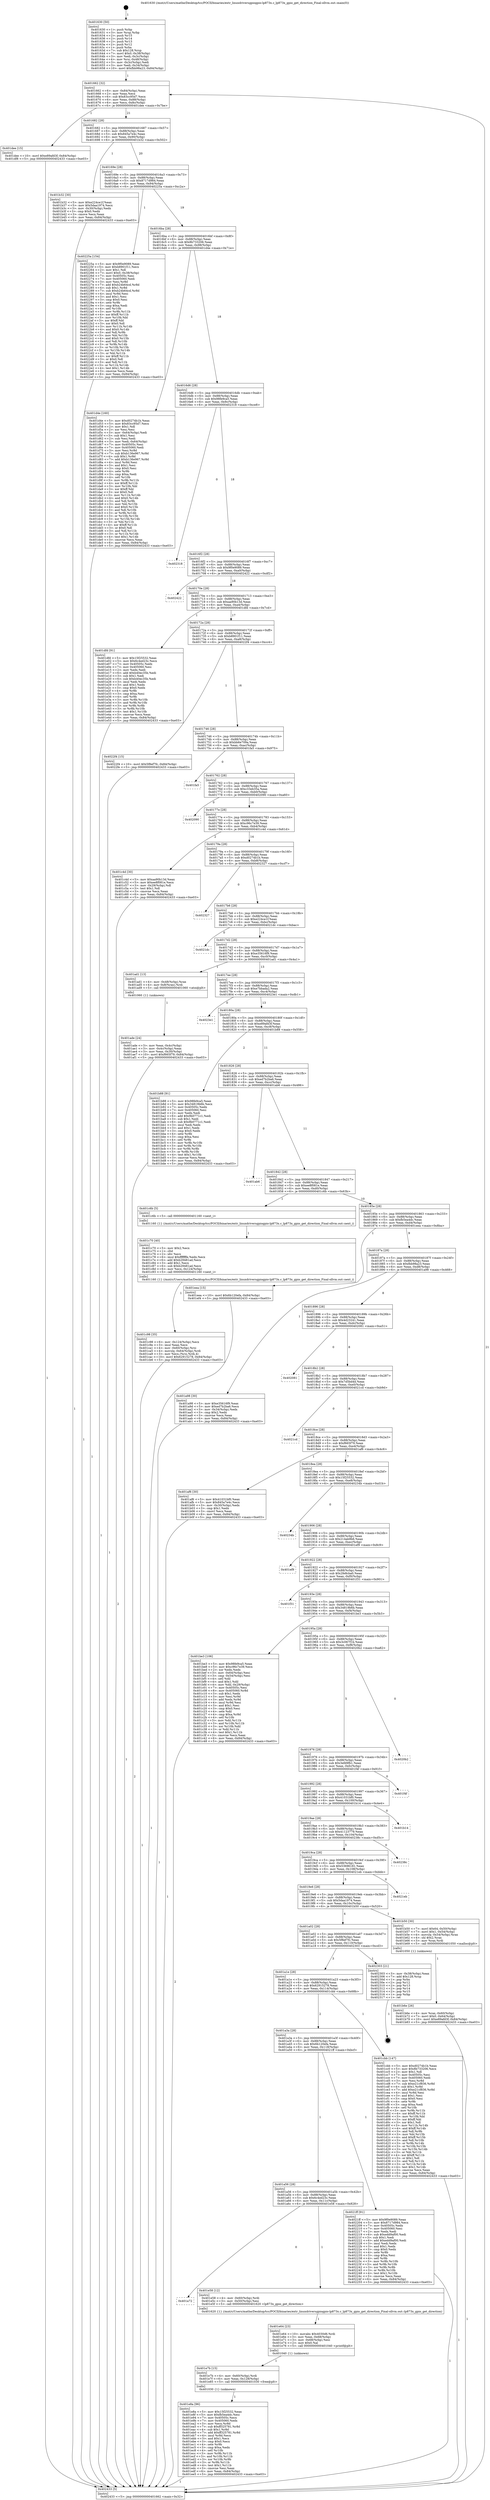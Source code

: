 digraph "0x401630" {
  label = "0x401630 (/mnt/c/Users/mathe/Desktop/tcc/POCII/binaries/extr_linuxdriversgpiogpio-lp873x.c_lp873x_gpio_get_direction_Final-ollvm.out::main(0))"
  labelloc = "t"
  node[shape=record]

  Entry [label="",width=0.3,height=0.3,shape=circle,fillcolor=black,style=filled]
  "0x401662" [label="{
     0x401662 [32]\l
     | [instrs]\l
     &nbsp;&nbsp;0x401662 \<+6\>: mov -0x84(%rbp),%eax\l
     &nbsp;&nbsp;0x401668 \<+2\>: mov %eax,%ecx\l
     &nbsp;&nbsp;0x40166a \<+6\>: sub $0x83cc95d7,%ecx\l
     &nbsp;&nbsp;0x401670 \<+6\>: mov %eax,-0x88(%rbp)\l
     &nbsp;&nbsp;0x401676 \<+6\>: mov %ecx,-0x8c(%rbp)\l
     &nbsp;&nbsp;0x40167c \<+6\>: je 0000000000401dee \<main+0x7be\>\l
  }"]
  "0x401dee" [label="{
     0x401dee [15]\l
     | [instrs]\l
     &nbsp;&nbsp;0x401dee \<+10\>: movl $0xe89afd3f,-0x84(%rbp)\l
     &nbsp;&nbsp;0x401df8 \<+5\>: jmp 0000000000402433 \<main+0xe03\>\l
  }"]
  "0x401682" [label="{
     0x401682 [28]\l
     | [instrs]\l
     &nbsp;&nbsp;0x401682 \<+5\>: jmp 0000000000401687 \<main+0x57\>\l
     &nbsp;&nbsp;0x401687 \<+6\>: mov -0x88(%rbp),%eax\l
     &nbsp;&nbsp;0x40168d \<+5\>: sub $0x845a7e4c,%eax\l
     &nbsp;&nbsp;0x401692 \<+6\>: mov %eax,-0x90(%rbp)\l
     &nbsp;&nbsp;0x401698 \<+6\>: je 0000000000401b32 \<main+0x502\>\l
  }"]
  Exit [label="",width=0.3,height=0.3,shape=circle,fillcolor=black,style=filled,peripheries=2]
  "0x401b32" [label="{
     0x401b32 [30]\l
     | [instrs]\l
     &nbsp;&nbsp;0x401b32 \<+5\>: mov $0xe224ce1f,%eax\l
     &nbsp;&nbsp;0x401b37 \<+5\>: mov $0x5daa1974,%ecx\l
     &nbsp;&nbsp;0x401b3c \<+3\>: mov -0x30(%rbp),%edx\l
     &nbsp;&nbsp;0x401b3f \<+3\>: cmp $0x0,%edx\l
     &nbsp;&nbsp;0x401b42 \<+3\>: cmove %ecx,%eax\l
     &nbsp;&nbsp;0x401b45 \<+6\>: mov %eax,-0x84(%rbp)\l
     &nbsp;&nbsp;0x401b4b \<+5\>: jmp 0000000000402433 \<main+0xe03\>\l
  }"]
  "0x40169e" [label="{
     0x40169e [28]\l
     | [instrs]\l
     &nbsp;&nbsp;0x40169e \<+5\>: jmp 00000000004016a3 \<main+0x73\>\l
     &nbsp;&nbsp;0x4016a3 \<+6\>: mov -0x88(%rbp),%eax\l
     &nbsp;&nbsp;0x4016a9 \<+5\>: sub $0x8717d984,%eax\l
     &nbsp;&nbsp;0x4016ae \<+6\>: mov %eax,-0x94(%rbp)\l
     &nbsp;&nbsp;0x4016b4 \<+6\>: je 000000000040225a \<main+0xc2a\>\l
  }"]
  "0x401e8a" [label="{
     0x401e8a [96]\l
     | [instrs]\l
     &nbsp;&nbsp;0x401e8a \<+5\>: mov $0x15f25532,%eax\l
     &nbsp;&nbsp;0x401e8f \<+5\>: mov $0xfb5ea4dc,%esi\l
     &nbsp;&nbsp;0x401e94 \<+7\>: mov 0x40505c,%ecx\l
     &nbsp;&nbsp;0x401e9b \<+7\>: mov 0x405060,%edx\l
     &nbsp;&nbsp;0x401ea2 \<+3\>: mov %ecx,%r8d\l
     &nbsp;&nbsp;0x401ea5 \<+7\>: sub $0xff325781,%r8d\l
     &nbsp;&nbsp;0x401eac \<+4\>: sub $0x1,%r8d\l
     &nbsp;&nbsp;0x401eb0 \<+7\>: add $0xff325781,%r8d\l
     &nbsp;&nbsp;0x401eb7 \<+4\>: imul %r8d,%ecx\l
     &nbsp;&nbsp;0x401ebb \<+3\>: and $0x1,%ecx\l
     &nbsp;&nbsp;0x401ebe \<+3\>: cmp $0x0,%ecx\l
     &nbsp;&nbsp;0x401ec1 \<+4\>: sete %r9b\l
     &nbsp;&nbsp;0x401ec5 \<+3\>: cmp $0xa,%edx\l
     &nbsp;&nbsp;0x401ec8 \<+4\>: setl %r10b\l
     &nbsp;&nbsp;0x401ecc \<+3\>: mov %r9b,%r11b\l
     &nbsp;&nbsp;0x401ecf \<+3\>: and %r10b,%r11b\l
     &nbsp;&nbsp;0x401ed2 \<+3\>: xor %r10b,%r9b\l
     &nbsp;&nbsp;0x401ed5 \<+3\>: or %r9b,%r11b\l
     &nbsp;&nbsp;0x401ed8 \<+4\>: test $0x1,%r11b\l
     &nbsp;&nbsp;0x401edc \<+3\>: cmovne %esi,%eax\l
     &nbsp;&nbsp;0x401edf \<+6\>: mov %eax,-0x84(%rbp)\l
     &nbsp;&nbsp;0x401ee5 \<+5\>: jmp 0000000000402433 \<main+0xe03\>\l
  }"]
  "0x40225a" [label="{
     0x40225a [154]\l
     | [instrs]\l
     &nbsp;&nbsp;0x40225a \<+5\>: mov $0x9f0e9089,%eax\l
     &nbsp;&nbsp;0x40225f \<+5\>: mov $0xb8901f11,%ecx\l
     &nbsp;&nbsp;0x402264 \<+2\>: mov $0x1,%dl\l
     &nbsp;&nbsp;0x402266 \<+7\>: movl $0x0,-0x38(%rbp)\l
     &nbsp;&nbsp;0x40226d \<+7\>: mov 0x40505c,%esi\l
     &nbsp;&nbsp;0x402274 \<+7\>: mov 0x405060,%edi\l
     &nbsp;&nbsp;0x40227b \<+3\>: mov %esi,%r8d\l
     &nbsp;&nbsp;0x40227e \<+7\>: add $0xb24b64cd,%r8d\l
     &nbsp;&nbsp;0x402285 \<+4\>: sub $0x1,%r8d\l
     &nbsp;&nbsp;0x402289 \<+7\>: sub $0xb24b64cd,%r8d\l
     &nbsp;&nbsp;0x402290 \<+4\>: imul %r8d,%esi\l
     &nbsp;&nbsp;0x402294 \<+3\>: and $0x1,%esi\l
     &nbsp;&nbsp;0x402297 \<+3\>: cmp $0x0,%esi\l
     &nbsp;&nbsp;0x40229a \<+4\>: sete %r9b\l
     &nbsp;&nbsp;0x40229e \<+3\>: cmp $0xa,%edi\l
     &nbsp;&nbsp;0x4022a1 \<+4\>: setl %r10b\l
     &nbsp;&nbsp;0x4022a5 \<+3\>: mov %r9b,%r11b\l
     &nbsp;&nbsp;0x4022a8 \<+4\>: xor $0xff,%r11b\l
     &nbsp;&nbsp;0x4022ac \<+3\>: mov %r10b,%bl\l
     &nbsp;&nbsp;0x4022af \<+3\>: xor $0xff,%bl\l
     &nbsp;&nbsp;0x4022b2 \<+3\>: xor $0x0,%dl\l
     &nbsp;&nbsp;0x4022b5 \<+3\>: mov %r11b,%r14b\l
     &nbsp;&nbsp;0x4022b8 \<+4\>: and $0x0,%r14b\l
     &nbsp;&nbsp;0x4022bc \<+3\>: and %dl,%r9b\l
     &nbsp;&nbsp;0x4022bf \<+3\>: mov %bl,%r15b\l
     &nbsp;&nbsp;0x4022c2 \<+4\>: and $0x0,%r15b\l
     &nbsp;&nbsp;0x4022c6 \<+3\>: and %dl,%r10b\l
     &nbsp;&nbsp;0x4022c9 \<+3\>: or %r9b,%r14b\l
     &nbsp;&nbsp;0x4022cc \<+3\>: or %r10b,%r15b\l
     &nbsp;&nbsp;0x4022cf \<+3\>: xor %r15b,%r14b\l
     &nbsp;&nbsp;0x4022d2 \<+3\>: or %bl,%r11b\l
     &nbsp;&nbsp;0x4022d5 \<+4\>: xor $0xff,%r11b\l
     &nbsp;&nbsp;0x4022d9 \<+3\>: or $0x0,%dl\l
     &nbsp;&nbsp;0x4022dc \<+3\>: and %dl,%r11b\l
     &nbsp;&nbsp;0x4022df \<+3\>: or %r11b,%r14b\l
     &nbsp;&nbsp;0x4022e2 \<+4\>: test $0x1,%r14b\l
     &nbsp;&nbsp;0x4022e6 \<+3\>: cmovne %ecx,%eax\l
     &nbsp;&nbsp;0x4022e9 \<+6\>: mov %eax,-0x84(%rbp)\l
     &nbsp;&nbsp;0x4022ef \<+5\>: jmp 0000000000402433 \<main+0xe03\>\l
  }"]
  "0x4016ba" [label="{
     0x4016ba [28]\l
     | [instrs]\l
     &nbsp;&nbsp;0x4016ba \<+5\>: jmp 00000000004016bf \<main+0x8f\>\l
     &nbsp;&nbsp;0x4016bf \<+6\>: mov -0x88(%rbp),%eax\l
     &nbsp;&nbsp;0x4016c5 \<+5\>: sub $0x8b733206,%eax\l
     &nbsp;&nbsp;0x4016ca \<+6\>: mov %eax,-0x98(%rbp)\l
     &nbsp;&nbsp;0x4016d0 \<+6\>: je 0000000000401d4e \<main+0x71e\>\l
  }"]
  "0x401e7b" [label="{
     0x401e7b [15]\l
     | [instrs]\l
     &nbsp;&nbsp;0x401e7b \<+4\>: mov -0x60(%rbp),%rdi\l
     &nbsp;&nbsp;0x401e7f \<+6\>: mov %eax,-0x128(%rbp)\l
     &nbsp;&nbsp;0x401e85 \<+5\>: call 0000000000401030 \<free@plt\>\l
     | [calls]\l
     &nbsp;&nbsp;0x401030 \{1\} (unknown)\l
  }"]
  "0x401d4e" [label="{
     0x401d4e [160]\l
     | [instrs]\l
     &nbsp;&nbsp;0x401d4e \<+5\>: mov $0xd0274b1b,%eax\l
     &nbsp;&nbsp;0x401d53 \<+5\>: mov $0x83cc95d7,%ecx\l
     &nbsp;&nbsp;0x401d58 \<+2\>: mov $0x1,%dl\l
     &nbsp;&nbsp;0x401d5a \<+2\>: xor %esi,%esi\l
     &nbsp;&nbsp;0x401d5c \<+3\>: mov -0x64(%rbp),%edi\l
     &nbsp;&nbsp;0x401d5f \<+3\>: sub $0x1,%esi\l
     &nbsp;&nbsp;0x401d62 \<+2\>: sub %esi,%edi\l
     &nbsp;&nbsp;0x401d64 \<+3\>: mov %edi,-0x64(%rbp)\l
     &nbsp;&nbsp;0x401d67 \<+7\>: mov 0x40505c,%esi\l
     &nbsp;&nbsp;0x401d6e \<+7\>: mov 0x405060,%edi\l
     &nbsp;&nbsp;0x401d75 \<+3\>: mov %esi,%r8d\l
     &nbsp;&nbsp;0x401d78 \<+7\>: sub $0xb136e967,%r8d\l
     &nbsp;&nbsp;0x401d7f \<+4\>: sub $0x1,%r8d\l
     &nbsp;&nbsp;0x401d83 \<+7\>: add $0xb136e967,%r8d\l
     &nbsp;&nbsp;0x401d8a \<+4\>: imul %r8d,%esi\l
     &nbsp;&nbsp;0x401d8e \<+3\>: and $0x1,%esi\l
     &nbsp;&nbsp;0x401d91 \<+3\>: cmp $0x0,%esi\l
     &nbsp;&nbsp;0x401d94 \<+4\>: sete %r9b\l
     &nbsp;&nbsp;0x401d98 \<+3\>: cmp $0xa,%edi\l
     &nbsp;&nbsp;0x401d9b \<+4\>: setl %r10b\l
     &nbsp;&nbsp;0x401d9f \<+3\>: mov %r9b,%r11b\l
     &nbsp;&nbsp;0x401da2 \<+4\>: xor $0xff,%r11b\l
     &nbsp;&nbsp;0x401da6 \<+3\>: mov %r10b,%bl\l
     &nbsp;&nbsp;0x401da9 \<+3\>: xor $0xff,%bl\l
     &nbsp;&nbsp;0x401dac \<+3\>: xor $0x0,%dl\l
     &nbsp;&nbsp;0x401daf \<+3\>: mov %r11b,%r14b\l
     &nbsp;&nbsp;0x401db2 \<+4\>: and $0x0,%r14b\l
     &nbsp;&nbsp;0x401db6 \<+3\>: and %dl,%r9b\l
     &nbsp;&nbsp;0x401db9 \<+3\>: mov %bl,%r15b\l
     &nbsp;&nbsp;0x401dbc \<+4\>: and $0x0,%r15b\l
     &nbsp;&nbsp;0x401dc0 \<+3\>: and %dl,%r10b\l
     &nbsp;&nbsp;0x401dc3 \<+3\>: or %r9b,%r14b\l
     &nbsp;&nbsp;0x401dc6 \<+3\>: or %r10b,%r15b\l
     &nbsp;&nbsp;0x401dc9 \<+3\>: xor %r15b,%r14b\l
     &nbsp;&nbsp;0x401dcc \<+3\>: or %bl,%r11b\l
     &nbsp;&nbsp;0x401dcf \<+4\>: xor $0xff,%r11b\l
     &nbsp;&nbsp;0x401dd3 \<+3\>: or $0x0,%dl\l
     &nbsp;&nbsp;0x401dd6 \<+3\>: and %dl,%r11b\l
     &nbsp;&nbsp;0x401dd9 \<+3\>: or %r11b,%r14b\l
     &nbsp;&nbsp;0x401ddc \<+4\>: test $0x1,%r14b\l
     &nbsp;&nbsp;0x401de0 \<+3\>: cmovne %ecx,%eax\l
     &nbsp;&nbsp;0x401de3 \<+6\>: mov %eax,-0x84(%rbp)\l
     &nbsp;&nbsp;0x401de9 \<+5\>: jmp 0000000000402433 \<main+0xe03\>\l
  }"]
  "0x4016d6" [label="{
     0x4016d6 [28]\l
     | [instrs]\l
     &nbsp;&nbsp;0x4016d6 \<+5\>: jmp 00000000004016db \<main+0xab\>\l
     &nbsp;&nbsp;0x4016db \<+6\>: mov -0x88(%rbp),%eax\l
     &nbsp;&nbsp;0x4016e1 \<+5\>: sub $0x98fe9ca5,%eax\l
     &nbsp;&nbsp;0x4016e6 \<+6\>: mov %eax,-0x9c(%rbp)\l
     &nbsp;&nbsp;0x4016ec \<+6\>: je 0000000000402318 \<main+0xce8\>\l
  }"]
  "0x401e64" [label="{
     0x401e64 [23]\l
     | [instrs]\l
     &nbsp;&nbsp;0x401e64 \<+10\>: movabs $0x4030d6,%rdi\l
     &nbsp;&nbsp;0x401e6e \<+3\>: mov %eax,-0x68(%rbp)\l
     &nbsp;&nbsp;0x401e71 \<+3\>: mov -0x68(%rbp),%esi\l
     &nbsp;&nbsp;0x401e74 \<+2\>: mov $0x0,%al\l
     &nbsp;&nbsp;0x401e76 \<+5\>: call 0000000000401040 \<printf@plt\>\l
     | [calls]\l
     &nbsp;&nbsp;0x401040 \{1\} (unknown)\l
  }"]
  "0x402318" [label="{
     0x402318\l
  }", style=dashed]
  "0x4016f2" [label="{
     0x4016f2 [28]\l
     | [instrs]\l
     &nbsp;&nbsp;0x4016f2 \<+5\>: jmp 00000000004016f7 \<main+0xc7\>\l
     &nbsp;&nbsp;0x4016f7 \<+6\>: mov -0x88(%rbp),%eax\l
     &nbsp;&nbsp;0x4016fd \<+5\>: sub $0x9f0e9089,%eax\l
     &nbsp;&nbsp;0x401702 \<+6\>: mov %eax,-0xa0(%rbp)\l
     &nbsp;&nbsp;0x401708 \<+6\>: je 0000000000402422 \<main+0xdf2\>\l
  }"]
  "0x401a72" [label="{
     0x401a72\l
  }", style=dashed]
  "0x402422" [label="{
     0x402422\l
  }", style=dashed]
  "0x40170e" [label="{
     0x40170e [28]\l
     | [instrs]\l
     &nbsp;&nbsp;0x40170e \<+5\>: jmp 0000000000401713 \<main+0xe3\>\l
     &nbsp;&nbsp;0x401713 \<+6\>: mov -0x88(%rbp),%eax\l
     &nbsp;&nbsp;0x401719 \<+5\>: sub $0xaa90b13d,%eax\l
     &nbsp;&nbsp;0x40171e \<+6\>: mov %eax,-0xa4(%rbp)\l
     &nbsp;&nbsp;0x401724 \<+6\>: je 0000000000401dfd \<main+0x7cd\>\l
  }"]
  "0x401e58" [label="{
     0x401e58 [12]\l
     | [instrs]\l
     &nbsp;&nbsp;0x401e58 \<+4\>: mov -0x60(%rbp),%rdi\l
     &nbsp;&nbsp;0x401e5c \<+3\>: mov -0x50(%rbp),%esi\l
     &nbsp;&nbsp;0x401e5f \<+5\>: call 0000000000401620 \<lp873x_gpio_get_direction\>\l
     | [calls]\l
     &nbsp;&nbsp;0x401620 \{1\} (/mnt/c/Users/mathe/Desktop/tcc/POCII/binaries/extr_linuxdriversgpiogpio-lp873x.c_lp873x_gpio_get_direction_Final-ollvm.out::lp873x_gpio_get_direction)\l
  }"]
  "0x401dfd" [label="{
     0x401dfd [91]\l
     | [instrs]\l
     &nbsp;&nbsp;0x401dfd \<+5\>: mov $0x15f25532,%eax\l
     &nbsp;&nbsp;0x401e02 \<+5\>: mov $0x6c4ed23c,%ecx\l
     &nbsp;&nbsp;0x401e07 \<+7\>: mov 0x40505c,%edx\l
     &nbsp;&nbsp;0x401e0e \<+7\>: mov 0x405060,%esi\l
     &nbsp;&nbsp;0x401e15 \<+2\>: mov %edx,%edi\l
     &nbsp;&nbsp;0x401e17 \<+6\>: add $0xb40ec35b,%edi\l
     &nbsp;&nbsp;0x401e1d \<+3\>: sub $0x1,%edi\l
     &nbsp;&nbsp;0x401e20 \<+6\>: sub $0xb40ec35b,%edi\l
     &nbsp;&nbsp;0x401e26 \<+3\>: imul %edi,%edx\l
     &nbsp;&nbsp;0x401e29 \<+3\>: and $0x1,%edx\l
     &nbsp;&nbsp;0x401e2c \<+3\>: cmp $0x0,%edx\l
     &nbsp;&nbsp;0x401e2f \<+4\>: sete %r8b\l
     &nbsp;&nbsp;0x401e33 \<+3\>: cmp $0xa,%esi\l
     &nbsp;&nbsp;0x401e36 \<+4\>: setl %r9b\l
     &nbsp;&nbsp;0x401e3a \<+3\>: mov %r8b,%r10b\l
     &nbsp;&nbsp;0x401e3d \<+3\>: and %r9b,%r10b\l
     &nbsp;&nbsp;0x401e40 \<+3\>: xor %r9b,%r8b\l
     &nbsp;&nbsp;0x401e43 \<+3\>: or %r8b,%r10b\l
     &nbsp;&nbsp;0x401e46 \<+4\>: test $0x1,%r10b\l
     &nbsp;&nbsp;0x401e4a \<+3\>: cmovne %ecx,%eax\l
     &nbsp;&nbsp;0x401e4d \<+6\>: mov %eax,-0x84(%rbp)\l
     &nbsp;&nbsp;0x401e53 \<+5\>: jmp 0000000000402433 \<main+0xe03\>\l
  }"]
  "0x40172a" [label="{
     0x40172a [28]\l
     | [instrs]\l
     &nbsp;&nbsp;0x40172a \<+5\>: jmp 000000000040172f \<main+0xff\>\l
     &nbsp;&nbsp;0x40172f \<+6\>: mov -0x88(%rbp),%eax\l
     &nbsp;&nbsp;0x401735 \<+5\>: sub $0xb8901f11,%eax\l
     &nbsp;&nbsp;0x40173a \<+6\>: mov %eax,-0xa8(%rbp)\l
     &nbsp;&nbsp;0x401740 \<+6\>: je 00000000004022f4 \<main+0xcc4\>\l
  }"]
  "0x401a56" [label="{
     0x401a56 [28]\l
     | [instrs]\l
     &nbsp;&nbsp;0x401a56 \<+5\>: jmp 0000000000401a5b \<main+0x42b\>\l
     &nbsp;&nbsp;0x401a5b \<+6\>: mov -0x88(%rbp),%eax\l
     &nbsp;&nbsp;0x401a61 \<+5\>: sub $0x6c4ed23c,%eax\l
     &nbsp;&nbsp;0x401a66 \<+6\>: mov %eax,-0x11c(%rbp)\l
     &nbsp;&nbsp;0x401a6c \<+6\>: je 0000000000401e58 \<main+0x828\>\l
  }"]
  "0x4022f4" [label="{
     0x4022f4 [15]\l
     | [instrs]\l
     &nbsp;&nbsp;0x4022f4 \<+10\>: movl $0x5f8ef7fc,-0x84(%rbp)\l
     &nbsp;&nbsp;0x4022fe \<+5\>: jmp 0000000000402433 \<main+0xe03\>\l
  }"]
  "0x401746" [label="{
     0x401746 [28]\l
     | [instrs]\l
     &nbsp;&nbsp;0x401746 \<+5\>: jmp 000000000040174b \<main+0x11b\>\l
     &nbsp;&nbsp;0x40174b \<+6\>: mov -0x88(%rbp),%eax\l
     &nbsp;&nbsp;0x401751 \<+5\>: sub $0xbb6e709a,%eax\l
     &nbsp;&nbsp;0x401756 \<+6\>: mov %eax,-0xac(%rbp)\l
     &nbsp;&nbsp;0x40175c \<+6\>: je 0000000000401fa5 \<main+0x975\>\l
  }"]
  "0x4021ff" [label="{
     0x4021ff [91]\l
     | [instrs]\l
     &nbsp;&nbsp;0x4021ff \<+5\>: mov $0x9f0e9089,%eax\l
     &nbsp;&nbsp;0x402204 \<+5\>: mov $0x8717d984,%ecx\l
     &nbsp;&nbsp;0x402209 \<+7\>: mov 0x40505c,%edx\l
     &nbsp;&nbsp;0x402210 \<+7\>: mov 0x405060,%esi\l
     &nbsp;&nbsp;0x402217 \<+2\>: mov %edx,%edi\l
     &nbsp;&nbsp;0x402219 \<+6\>: sub $0xedd9af00,%edi\l
     &nbsp;&nbsp;0x40221f \<+3\>: sub $0x1,%edi\l
     &nbsp;&nbsp;0x402222 \<+6\>: add $0xedd9af00,%edi\l
     &nbsp;&nbsp;0x402228 \<+3\>: imul %edi,%edx\l
     &nbsp;&nbsp;0x40222b \<+3\>: and $0x1,%edx\l
     &nbsp;&nbsp;0x40222e \<+3\>: cmp $0x0,%edx\l
     &nbsp;&nbsp;0x402231 \<+4\>: sete %r8b\l
     &nbsp;&nbsp;0x402235 \<+3\>: cmp $0xa,%esi\l
     &nbsp;&nbsp;0x402238 \<+4\>: setl %r9b\l
     &nbsp;&nbsp;0x40223c \<+3\>: mov %r8b,%r10b\l
     &nbsp;&nbsp;0x40223f \<+3\>: and %r9b,%r10b\l
     &nbsp;&nbsp;0x402242 \<+3\>: xor %r9b,%r8b\l
     &nbsp;&nbsp;0x402245 \<+3\>: or %r8b,%r10b\l
     &nbsp;&nbsp;0x402248 \<+4\>: test $0x1,%r10b\l
     &nbsp;&nbsp;0x40224c \<+3\>: cmovne %ecx,%eax\l
     &nbsp;&nbsp;0x40224f \<+6\>: mov %eax,-0x84(%rbp)\l
     &nbsp;&nbsp;0x402255 \<+5\>: jmp 0000000000402433 \<main+0xe03\>\l
  }"]
  "0x401fa5" [label="{
     0x401fa5\l
  }", style=dashed]
  "0x401762" [label="{
     0x401762 [28]\l
     | [instrs]\l
     &nbsp;&nbsp;0x401762 \<+5\>: jmp 0000000000401767 \<main+0x137\>\l
     &nbsp;&nbsp;0x401767 \<+6\>: mov -0x88(%rbp),%eax\l
     &nbsp;&nbsp;0x40176d \<+5\>: sub $0xc33eb35a,%eax\l
     &nbsp;&nbsp;0x401772 \<+6\>: mov %eax,-0xb0(%rbp)\l
     &nbsp;&nbsp;0x401778 \<+6\>: je 0000000000402090 \<main+0xa60\>\l
  }"]
  "0x401a3a" [label="{
     0x401a3a [28]\l
     | [instrs]\l
     &nbsp;&nbsp;0x401a3a \<+5\>: jmp 0000000000401a3f \<main+0x40f\>\l
     &nbsp;&nbsp;0x401a3f \<+6\>: mov -0x88(%rbp),%eax\l
     &nbsp;&nbsp;0x401a45 \<+5\>: sub $0x6b120efa,%eax\l
     &nbsp;&nbsp;0x401a4a \<+6\>: mov %eax,-0x118(%rbp)\l
     &nbsp;&nbsp;0x401a50 \<+6\>: je 00000000004021ff \<main+0xbcf\>\l
  }"]
  "0x402090" [label="{
     0x402090\l
  }", style=dashed]
  "0x40177e" [label="{
     0x40177e [28]\l
     | [instrs]\l
     &nbsp;&nbsp;0x40177e \<+5\>: jmp 0000000000401783 \<main+0x153\>\l
     &nbsp;&nbsp;0x401783 \<+6\>: mov -0x88(%rbp),%eax\l
     &nbsp;&nbsp;0x401789 \<+5\>: sub $0xc96c7e39,%eax\l
     &nbsp;&nbsp;0x40178e \<+6\>: mov %eax,-0xb4(%rbp)\l
     &nbsp;&nbsp;0x401794 \<+6\>: je 0000000000401c4d \<main+0x61d\>\l
  }"]
  "0x401cbb" [label="{
     0x401cbb [147]\l
     | [instrs]\l
     &nbsp;&nbsp;0x401cbb \<+5\>: mov $0xd0274b1b,%eax\l
     &nbsp;&nbsp;0x401cc0 \<+5\>: mov $0x8b733206,%ecx\l
     &nbsp;&nbsp;0x401cc5 \<+2\>: mov $0x1,%dl\l
     &nbsp;&nbsp;0x401cc7 \<+7\>: mov 0x40505c,%esi\l
     &nbsp;&nbsp;0x401cce \<+7\>: mov 0x405060,%edi\l
     &nbsp;&nbsp;0x401cd5 \<+3\>: mov %esi,%r8d\l
     &nbsp;&nbsp;0x401cd8 \<+7\>: sub $0xe21cf836,%r8d\l
     &nbsp;&nbsp;0x401cdf \<+4\>: sub $0x1,%r8d\l
     &nbsp;&nbsp;0x401ce3 \<+7\>: add $0xe21cf836,%r8d\l
     &nbsp;&nbsp;0x401cea \<+4\>: imul %r8d,%esi\l
     &nbsp;&nbsp;0x401cee \<+3\>: and $0x1,%esi\l
     &nbsp;&nbsp;0x401cf1 \<+3\>: cmp $0x0,%esi\l
     &nbsp;&nbsp;0x401cf4 \<+4\>: sete %r9b\l
     &nbsp;&nbsp;0x401cf8 \<+3\>: cmp $0xa,%edi\l
     &nbsp;&nbsp;0x401cfb \<+4\>: setl %r10b\l
     &nbsp;&nbsp;0x401cff \<+3\>: mov %r9b,%r11b\l
     &nbsp;&nbsp;0x401d02 \<+4\>: xor $0xff,%r11b\l
     &nbsp;&nbsp;0x401d06 \<+3\>: mov %r10b,%bl\l
     &nbsp;&nbsp;0x401d09 \<+3\>: xor $0xff,%bl\l
     &nbsp;&nbsp;0x401d0c \<+3\>: xor $0x1,%dl\l
     &nbsp;&nbsp;0x401d0f \<+3\>: mov %r11b,%r14b\l
     &nbsp;&nbsp;0x401d12 \<+4\>: and $0xff,%r14b\l
     &nbsp;&nbsp;0x401d16 \<+3\>: and %dl,%r9b\l
     &nbsp;&nbsp;0x401d19 \<+3\>: mov %bl,%r15b\l
     &nbsp;&nbsp;0x401d1c \<+4\>: and $0xff,%r15b\l
     &nbsp;&nbsp;0x401d20 \<+3\>: and %dl,%r10b\l
     &nbsp;&nbsp;0x401d23 \<+3\>: or %r9b,%r14b\l
     &nbsp;&nbsp;0x401d26 \<+3\>: or %r10b,%r15b\l
     &nbsp;&nbsp;0x401d29 \<+3\>: xor %r15b,%r14b\l
     &nbsp;&nbsp;0x401d2c \<+3\>: or %bl,%r11b\l
     &nbsp;&nbsp;0x401d2f \<+4\>: xor $0xff,%r11b\l
     &nbsp;&nbsp;0x401d33 \<+3\>: or $0x1,%dl\l
     &nbsp;&nbsp;0x401d36 \<+3\>: and %dl,%r11b\l
     &nbsp;&nbsp;0x401d39 \<+3\>: or %r11b,%r14b\l
     &nbsp;&nbsp;0x401d3c \<+4\>: test $0x1,%r14b\l
     &nbsp;&nbsp;0x401d40 \<+3\>: cmovne %ecx,%eax\l
     &nbsp;&nbsp;0x401d43 \<+6\>: mov %eax,-0x84(%rbp)\l
     &nbsp;&nbsp;0x401d49 \<+5\>: jmp 0000000000402433 \<main+0xe03\>\l
  }"]
  "0x401c4d" [label="{
     0x401c4d [30]\l
     | [instrs]\l
     &nbsp;&nbsp;0x401c4d \<+5\>: mov $0xaa90b13d,%eax\l
     &nbsp;&nbsp;0x401c52 \<+5\>: mov $0xee8f081e,%ecx\l
     &nbsp;&nbsp;0x401c57 \<+3\>: mov -0x29(%rbp),%dl\l
     &nbsp;&nbsp;0x401c5a \<+3\>: test $0x1,%dl\l
     &nbsp;&nbsp;0x401c5d \<+3\>: cmovne %ecx,%eax\l
     &nbsp;&nbsp;0x401c60 \<+6\>: mov %eax,-0x84(%rbp)\l
     &nbsp;&nbsp;0x401c66 \<+5\>: jmp 0000000000402433 \<main+0xe03\>\l
  }"]
  "0x40179a" [label="{
     0x40179a [28]\l
     | [instrs]\l
     &nbsp;&nbsp;0x40179a \<+5\>: jmp 000000000040179f \<main+0x16f\>\l
     &nbsp;&nbsp;0x40179f \<+6\>: mov -0x88(%rbp),%eax\l
     &nbsp;&nbsp;0x4017a5 \<+5\>: sub $0xd0274b1b,%eax\l
     &nbsp;&nbsp;0x4017aa \<+6\>: mov %eax,-0xb8(%rbp)\l
     &nbsp;&nbsp;0x4017b0 \<+6\>: je 0000000000402327 \<main+0xcf7\>\l
  }"]
  "0x401a1e" [label="{
     0x401a1e [28]\l
     | [instrs]\l
     &nbsp;&nbsp;0x401a1e \<+5\>: jmp 0000000000401a23 \<main+0x3f3\>\l
     &nbsp;&nbsp;0x401a23 \<+6\>: mov -0x88(%rbp),%eax\l
     &nbsp;&nbsp;0x401a29 \<+5\>: sub $0x62915278,%eax\l
     &nbsp;&nbsp;0x401a2e \<+6\>: mov %eax,-0x114(%rbp)\l
     &nbsp;&nbsp;0x401a34 \<+6\>: je 0000000000401cbb \<main+0x68b\>\l
  }"]
  "0x402327" [label="{
     0x402327\l
  }", style=dashed]
  "0x4017b6" [label="{
     0x4017b6 [28]\l
     | [instrs]\l
     &nbsp;&nbsp;0x4017b6 \<+5\>: jmp 00000000004017bb \<main+0x18b\>\l
     &nbsp;&nbsp;0x4017bb \<+6\>: mov -0x88(%rbp),%eax\l
     &nbsp;&nbsp;0x4017c1 \<+5\>: sub $0xe224ce1f,%eax\l
     &nbsp;&nbsp;0x4017c6 \<+6\>: mov %eax,-0xbc(%rbp)\l
     &nbsp;&nbsp;0x4017cc \<+6\>: je 00000000004021dc \<main+0xbac\>\l
  }"]
  "0x402303" [label="{
     0x402303 [21]\l
     | [instrs]\l
     &nbsp;&nbsp;0x402303 \<+3\>: mov -0x38(%rbp),%eax\l
     &nbsp;&nbsp;0x402306 \<+7\>: add $0x128,%rsp\l
     &nbsp;&nbsp;0x40230d \<+1\>: pop %rbx\l
     &nbsp;&nbsp;0x40230e \<+2\>: pop %r12\l
     &nbsp;&nbsp;0x402310 \<+2\>: pop %r13\l
     &nbsp;&nbsp;0x402312 \<+2\>: pop %r14\l
     &nbsp;&nbsp;0x402314 \<+2\>: pop %r15\l
     &nbsp;&nbsp;0x402316 \<+1\>: pop %rbp\l
     &nbsp;&nbsp;0x402317 \<+1\>: ret\l
  }"]
  "0x4021dc" [label="{
     0x4021dc\l
  }", style=dashed]
  "0x4017d2" [label="{
     0x4017d2 [28]\l
     | [instrs]\l
     &nbsp;&nbsp;0x4017d2 \<+5\>: jmp 00000000004017d7 \<main+0x1a7\>\l
     &nbsp;&nbsp;0x4017d7 \<+6\>: mov -0x88(%rbp),%eax\l
     &nbsp;&nbsp;0x4017dd \<+5\>: sub $0xe35616f9,%eax\l
     &nbsp;&nbsp;0x4017e2 \<+6\>: mov %eax,-0xc0(%rbp)\l
     &nbsp;&nbsp;0x4017e8 \<+6\>: je 0000000000401ad1 \<main+0x4a1\>\l
  }"]
  "0x401c98" [label="{
     0x401c98 [35]\l
     | [instrs]\l
     &nbsp;&nbsp;0x401c98 \<+6\>: mov -0x124(%rbp),%ecx\l
     &nbsp;&nbsp;0x401c9e \<+3\>: imul %eax,%ecx\l
     &nbsp;&nbsp;0x401ca1 \<+4\>: mov -0x60(%rbp),%rsi\l
     &nbsp;&nbsp;0x401ca5 \<+4\>: movslq -0x64(%rbp),%rdi\l
     &nbsp;&nbsp;0x401ca9 \<+3\>: mov %ecx,(%rsi,%rdi,4)\l
     &nbsp;&nbsp;0x401cac \<+10\>: movl $0x62915278,-0x84(%rbp)\l
     &nbsp;&nbsp;0x401cb6 \<+5\>: jmp 0000000000402433 \<main+0xe03\>\l
  }"]
  "0x401ad1" [label="{
     0x401ad1 [13]\l
     | [instrs]\l
     &nbsp;&nbsp;0x401ad1 \<+4\>: mov -0x48(%rbp),%rax\l
     &nbsp;&nbsp;0x401ad5 \<+4\>: mov 0x8(%rax),%rdi\l
     &nbsp;&nbsp;0x401ad9 \<+5\>: call 0000000000401060 \<atoi@plt\>\l
     | [calls]\l
     &nbsp;&nbsp;0x401060 \{1\} (unknown)\l
  }"]
  "0x4017ee" [label="{
     0x4017ee [28]\l
     | [instrs]\l
     &nbsp;&nbsp;0x4017ee \<+5\>: jmp 00000000004017f3 \<main+0x1c3\>\l
     &nbsp;&nbsp;0x4017f3 \<+6\>: mov -0x88(%rbp),%eax\l
     &nbsp;&nbsp;0x4017f9 \<+5\>: sub $0xe7bbada2,%eax\l
     &nbsp;&nbsp;0x4017fe \<+6\>: mov %eax,-0xc4(%rbp)\l
     &nbsp;&nbsp;0x401804 \<+6\>: je 00000000004023e1 \<main+0xdb1\>\l
  }"]
  "0x401c70" [label="{
     0x401c70 [40]\l
     | [instrs]\l
     &nbsp;&nbsp;0x401c70 \<+5\>: mov $0x2,%ecx\l
     &nbsp;&nbsp;0x401c75 \<+1\>: cltd\l
     &nbsp;&nbsp;0x401c76 \<+2\>: idiv %ecx\l
     &nbsp;&nbsp;0x401c78 \<+6\>: imul $0xfffffffe,%edx,%ecx\l
     &nbsp;&nbsp;0x401c7e \<+6\>: add $0xb29481ad,%ecx\l
     &nbsp;&nbsp;0x401c84 \<+3\>: add $0x1,%ecx\l
     &nbsp;&nbsp;0x401c87 \<+6\>: sub $0xb29481ad,%ecx\l
     &nbsp;&nbsp;0x401c8d \<+6\>: mov %ecx,-0x124(%rbp)\l
     &nbsp;&nbsp;0x401c93 \<+5\>: call 0000000000401160 \<next_i\>\l
     | [calls]\l
     &nbsp;&nbsp;0x401160 \{1\} (/mnt/c/Users/mathe/Desktop/tcc/POCII/binaries/extr_linuxdriversgpiogpio-lp873x.c_lp873x_gpio_get_direction_Final-ollvm.out::next_i)\l
  }"]
  "0x4023e1" [label="{
     0x4023e1\l
  }", style=dashed]
  "0x40180a" [label="{
     0x40180a [28]\l
     | [instrs]\l
     &nbsp;&nbsp;0x40180a \<+5\>: jmp 000000000040180f \<main+0x1df\>\l
     &nbsp;&nbsp;0x40180f \<+6\>: mov -0x88(%rbp),%eax\l
     &nbsp;&nbsp;0x401815 \<+5\>: sub $0xe89afd3f,%eax\l
     &nbsp;&nbsp;0x40181a \<+6\>: mov %eax,-0xc8(%rbp)\l
     &nbsp;&nbsp;0x401820 \<+6\>: je 0000000000401b88 \<main+0x558\>\l
  }"]
  "0x401b6e" [label="{
     0x401b6e [26]\l
     | [instrs]\l
     &nbsp;&nbsp;0x401b6e \<+4\>: mov %rax,-0x60(%rbp)\l
     &nbsp;&nbsp;0x401b72 \<+7\>: movl $0x0,-0x64(%rbp)\l
     &nbsp;&nbsp;0x401b79 \<+10\>: movl $0xe89afd3f,-0x84(%rbp)\l
     &nbsp;&nbsp;0x401b83 \<+5\>: jmp 0000000000402433 \<main+0xe03\>\l
  }"]
  "0x401b88" [label="{
     0x401b88 [91]\l
     | [instrs]\l
     &nbsp;&nbsp;0x401b88 \<+5\>: mov $0x98fe9ca5,%eax\l
     &nbsp;&nbsp;0x401b8d \<+5\>: mov $0x34819b6b,%ecx\l
     &nbsp;&nbsp;0x401b92 \<+7\>: mov 0x40505c,%edx\l
     &nbsp;&nbsp;0x401b99 \<+7\>: mov 0x405060,%esi\l
     &nbsp;&nbsp;0x401ba0 \<+2\>: mov %edx,%edi\l
     &nbsp;&nbsp;0x401ba2 \<+6\>: add $0x9b0771c1,%edi\l
     &nbsp;&nbsp;0x401ba8 \<+3\>: sub $0x1,%edi\l
     &nbsp;&nbsp;0x401bab \<+6\>: sub $0x9b0771c1,%edi\l
     &nbsp;&nbsp;0x401bb1 \<+3\>: imul %edi,%edx\l
     &nbsp;&nbsp;0x401bb4 \<+3\>: and $0x1,%edx\l
     &nbsp;&nbsp;0x401bb7 \<+3\>: cmp $0x0,%edx\l
     &nbsp;&nbsp;0x401bba \<+4\>: sete %r8b\l
     &nbsp;&nbsp;0x401bbe \<+3\>: cmp $0xa,%esi\l
     &nbsp;&nbsp;0x401bc1 \<+4\>: setl %r9b\l
     &nbsp;&nbsp;0x401bc5 \<+3\>: mov %r8b,%r10b\l
     &nbsp;&nbsp;0x401bc8 \<+3\>: and %r9b,%r10b\l
     &nbsp;&nbsp;0x401bcb \<+3\>: xor %r9b,%r8b\l
     &nbsp;&nbsp;0x401bce \<+3\>: or %r8b,%r10b\l
     &nbsp;&nbsp;0x401bd1 \<+4\>: test $0x1,%r10b\l
     &nbsp;&nbsp;0x401bd5 \<+3\>: cmovne %ecx,%eax\l
     &nbsp;&nbsp;0x401bd8 \<+6\>: mov %eax,-0x84(%rbp)\l
     &nbsp;&nbsp;0x401bde \<+5\>: jmp 0000000000402433 \<main+0xe03\>\l
  }"]
  "0x401826" [label="{
     0x401826 [28]\l
     | [instrs]\l
     &nbsp;&nbsp;0x401826 \<+5\>: jmp 000000000040182b \<main+0x1fb\>\l
     &nbsp;&nbsp;0x40182b \<+6\>: mov -0x88(%rbp),%eax\l
     &nbsp;&nbsp;0x401831 \<+5\>: sub $0xed7b2ba6,%eax\l
     &nbsp;&nbsp;0x401836 \<+6\>: mov %eax,-0xcc(%rbp)\l
     &nbsp;&nbsp;0x40183c \<+6\>: je 0000000000401ab6 \<main+0x486\>\l
  }"]
  "0x401a02" [label="{
     0x401a02 [28]\l
     | [instrs]\l
     &nbsp;&nbsp;0x401a02 \<+5\>: jmp 0000000000401a07 \<main+0x3d7\>\l
     &nbsp;&nbsp;0x401a07 \<+6\>: mov -0x88(%rbp),%eax\l
     &nbsp;&nbsp;0x401a0d \<+5\>: sub $0x5f8ef7fc,%eax\l
     &nbsp;&nbsp;0x401a12 \<+6\>: mov %eax,-0x110(%rbp)\l
     &nbsp;&nbsp;0x401a18 \<+6\>: je 0000000000402303 \<main+0xcd3\>\l
  }"]
  "0x401ab6" [label="{
     0x401ab6\l
  }", style=dashed]
  "0x401842" [label="{
     0x401842 [28]\l
     | [instrs]\l
     &nbsp;&nbsp;0x401842 \<+5\>: jmp 0000000000401847 \<main+0x217\>\l
     &nbsp;&nbsp;0x401847 \<+6\>: mov -0x88(%rbp),%eax\l
     &nbsp;&nbsp;0x40184d \<+5\>: sub $0xee8f081e,%eax\l
     &nbsp;&nbsp;0x401852 \<+6\>: mov %eax,-0xd0(%rbp)\l
     &nbsp;&nbsp;0x401858 \<+6\>: je 0000000000401c6b \<main+0x63b\>\l
  }"]
  "0x401b50" [label="{
     0x401b50 [30]\l
     | [instrs]\l
     &nbsp;&nbsp;0x401b50 \<+7\>: movl $0x64,-0x50(%rbp)\l
     &nbsp;&nbsp;0x401b57 \<+7\>: movl $0x1,-0x54(%rbp)\l
     &nbsp;&nbsp;0x401b5e \<+4\>: movslq -0x54(%rbp),%rax\l
     &nbsp;&nbsp;0x401b62 \<+4\>: shl $0x2,%rax\l
     &nbsp;&nbsp;0x401b66 \<+3\>: mov %rax,%rdi\l
     &nbsp;&nbsp;0x401b69 \<+5\>: call 0000000000401050 \<malloc@plt\>\l
     | [calls]\l
     &nbsp;&nbsp;0x401050 \{1\} (unknown)\l
  }"]
  "0x401c6b" [label="{
     0x401c6b [5]\l
     | [instrs]\l
     &nbsp;&nbsp;0x401c6b \<+5\>: call 0000000000401160 \<next_i\>\l
     | [calls]\l
     &nbsp;&nbsp;0x401160 \{1\} (/mnt/c/Users/mathe/Desktop/tcc/POCII/binaries/extr_linuxdriversgpiogpio-lp873x.c_lp873x_gpio_get_direction_Final-ollvm.out::next_i)\l
  }"]
  "0x40185e" [label="{
     0x40185e [28]\l
     | [instrs]\l
     &nbsp;&nbsp;0x40185e \<+5\>: jmp 0000000000401863 \<main+0x233\>\l
     &nbsp;&nbsp;0x401863 \<+6\>: mov -0x88(%rbp),%eax\l
     &nbsp;&nbsp;0x401869 \<+5\>: sub $0xfb5ea4dc,%eax\l
     &nbsp;&nbsp;0x40186e \<+6\>: mov %eax,-0xd4(%rbp)\l
     &nbsp;&nbsp;0x401874 \<+6\>: je 0000000000401eea \<main+0x8ba\>\l
  }"]
  "0x4019e6" [label="{
     0x4019e6 [28]\l
     | [instrs]\l
     &nbsp;&nbsp;0x4019e6 \<+5\>: jmp 00000000004019eb \<main+0x3bb\>\l
     &nbsp;&nbsp;0x4019eb \<+6\>: mov -0x88(%rbp),%eax\l
     &nbsp;&nbsp;0x4019f1 \<+5\>: sub $0x5daa1974,%eax\l
     &nbsp;&nbsp;0x4019f6 \<+6\>: mov %eax,-0x10c(%rbp)\l
     &nbsp;&nbsp;0x4019fc \<+6\>: je 0000000000401b50 \<main+0x520\>\l
  }"]
  "0x401eea" [label="{
     0x401eea [15]\l
     | [instrs]\l
     &nbsp;&nbsp;0x401eea \<+10\>: movl $0x6b120efa,-0x84(%rbp)\l
     &nbsp;&nbsp;0x401ef4 \<+5\>: jmp 0000000000402433 \<main+0xe03\>\l
  }"]
  "0x40187a" [label="{
     0x40187a [28]\l
     | [instrs]\l
     &nbsp;&nbsp;0x40187a \<+5\>: jmp 000000000040187f \<main+0x24f\>\l
     &nbsp;&nbsp;0x40187f \<+6\>: mov -0x88(%rbp),%eax\l
     &nbsp;&nbsp;0x401885 \<+5\>: sub $0xfbb98a23,%eax\l
     &nbsp;&nbsp;0x40188a \<+6\>: mov %eax,-0xd8(%rbp)\l
     &nbsp;&nbsp;0x401890 \<+6\>: je 0000000000401a98 \<main+0x468\>\l
  }"]
  "0x4021eb" [label="{
     0x4021eb\l
  }", style=dashed]
  "0x401a98" [label="{
     0x401a98 [30]\l
     | [instrs]\l
     &nbsp;&nbsp;0x401a98 \<+5\>: mov $0xe35616f9,%eax\l
     &nbsp;&nbsp;0x401a9d \<+5\>: mov $0xed7b2ba6,%ecx\l
     &nbsp;&nbsp;0x401aa2 \<+3\>: mov -0x34(%rbp),%edx\l
     &nbsp;&nbsp;0x401aa5 \<+3\>: cmp $0x2,%edx\l
     &nbsp;&nbsp;0x401aa8 \<+3\>: cmovne %ecx,%eax\l
     &nbsp;&nbsp;0x401aab \<+6\>: mov %eax,-0x84(%rbp)\l
     &nbsp;&nbsp;0x401ab1 \<+5\>: jmp 0000000000402433 \<main+0xe03\>\l
  }"]
  "0x401896" [label="{
     0x401896 [28]\l
     | [instrs]\l
     &nbsp;&nbsp;0x401896 \<+5\>: jmp 000000000040189b \<main+0x26b\>\l
     &nbsp;&nbsp;0x40189b \<+6\>: mov -0x88(%rbp),%eax\l
     &nbsp;&nbsp;0x4018a1 \<+5\>: sub $0x4d23241,%eax\l
     &nbsp;&nbsp;0x4018a6 \<+6\>: mov %eax,-0xdc(%rbp)\l
     &nbsp;&nbsp;0x4018ac \<+6\>: je 0000000000402081 \<main+0xa51\>\l
  }"]
  "0x402433" [label="{
     0x402433 [5]\l
     | [instrs]\l
     &nbsp;&nbsp;0x402433 \<+5\>: jmp 0000000000401662 \<main+0x32\>\l
  }"]
  "0x401630" [label="{
     0x401630 [50]\l
     | [instrs]\l
     &nbsp;&nbsp;0x401630 \<+1\>: push %rbp\l
     &nbsp;&nbsp;0x401631 \<+3\>: mov %rsp,%rbp\l
     &nbsp;&nbsp;0x401634 \<+2\>: push %r15\l
     &nbsp;&nbsp;0x401636 \<+2\>: push %r14\l
     &nbsp;&nbsp;0x401638 \<+2\>: push %r13\l
     &nbsp;&nbsp;0x40163a \<+2\>: push %r12\l
     &nbsp;&nbsp;0x40163c \<+1\>: push %rbx\l
     &nbsp;&nbsp;0x40163d \<+7\>: sub $0x128,%rsp\l
     &nbsp;&nbsp;0x401644 \<+7\>: movl $0x0,-0x38(%rbp)\l
     &nbsp;&nbsp;0x40164b \<+3\>: mov %edi,-0x3c(%rbp)\l
     &nbsp;&nbsp;0x40164e \<+4\>: mov %rsi,-0x48(%rbp)\l
     &nbsp;&nbsp;0x401652 \<+3\>: mov -0x3c(%rbp),%edi\l
     &nbsp;&nbsp;0x401655 \<+3\>: mov %edi,-0x34(%rbp)\l
     &nbsp;&nbsp;0x401658 \<+10\>: movl $0xfbb98a23,-0x84(%rbp)\l
  }"]
  "0x401ade" [label="{
     0x401ade [24]\l
     | [instrs]\l
     &nbsp;&nbsp;0x401ade \<+3\>: mov %eax,-0x4c(%rbp)\l
     &nbsp;&nbsp;0x401ae1 \<+3\>: mov -0x4c(%rbp),%eax\l
     &nbsp;&nbsp;0x401ae4 \<+3\>: mov %eax,-0x30(%rbp)\l
     &nbsp;&nbsp;0x401ae7 \<+10\>: movl $0xf665f79,-0x84(%rbp)\l
     &nbsp;&nbsp;0x401af1 \<+5\>: jmp 0000000000402433 \<main+0xe03\>\l
  }"]
  "0x4019ca" [label="{
     0x4019ca [28]\l
     | [instrs]\l
     &nbsp;&nbsp;0x4019ca \<+5\>: jmp 00000000004019cf \<main+0x39f\>\l
     &nbsp;&nbsp;0x4019cf \<+6\>: mov -0x88(%rbp),%eax\l
     &nbsp;&nbsp;0x4019d5 \<+5\>: sub $0x53696181,%eax\l
     &nbsp;&nbsp;0x4019da \<+6\>: mov %eax,-0x108(%rbp)\l
     &nbsp;&nbsp;0x4019e0 \<+6\>: je 00000000004021eb \<main+0xbbb\>\l
  }"]
  "0x402081" [label="{
     0x402081\l
  }", style=dashed]
  "0x4018b2" [label="{
     0x4018b2 [28]\l
     | [instrs]\l
     &nbsp;&nbsp;0x4018b2 \<+5\>: jmp 00000000004018b7 \<main+0x287\>\l
     &nbsp;&nbsp;0x4018b7 \<+6\>: mov -0x88(%rbp),%eax\l
     &nbsp;&nbsp;0x4018bd \<+5\>: sub $0x7d5bd4d,%eax\l
     &nbsp;&nbsp;0x4018c2 \<+6\>: mov %eax,-0xe0(%rbp)\l
     &nbsp;&nbsp;0x4018c8 \<+6\>: je 00000000004021cd \<main+0xb9d\>\l
  }"]
  "0x40238c" [label="{
     0x40238c\l
  }", style=dashed]
  "0x4021cd" [label="{
     0x4021cd\l
  }", style=dashed]
  "0x4018ce" [label="{
     0x4018ce [28]\l
     | [instrs]\l
     &nbsp;&nbsp;0x4018ce \<+5\>: jmp 00000000004018d3 \<main+0x2a3\>\l
     &nbsp;&nbsp;0x4018d3 \<+6\>: mov -0x88(%rbp),%eax\l
     &nbsp;&nbsp;0x4018d9 \<+5\>: sub $0xf665f79,%eax\l
     &nbsp;&nbsp;0x4018de \<+6\>: mov %eax,-0xe4(%rbp)\l
     &nbsp;&nbsp;0x4018e4 \<+6\>: je 0000000000401af6 \<main+0x4c6\>\l
  }"]
  "0x4019ae" [label="{
     0x4019ae [28]\l
     | [instrs]\l
     &nbsp;&nbsp;0x4019ae \<+5\>: jmp 00000000004019b3 \<main+0x383\>\l
     &nbsp;&nbsp;0x4019b3 \<+6\>: mov -0x88(%rbp),%eax\l
     &nbsp;&nbsp;0x4019b9 \<+5\>: sub $0x41123779,%eax\l
     &nbsp;&nbsp;0x4019be \<+6\>: mov %eax,-0x104(%rbp)\l
     &nbsp;&nbsp;0x4019c4 \<+6\>: je 000000000040238c \<main+0xd5c\>\l
  }"]
  "0x401af6" [label="{
     0x401af6 [30]\l
     | [instrs]\l
     &nbsp;&nbsp;0x401af6 \<+5\>: mov $0x41031bf0,%eax\l
     &nbsp;&nbsp;0x401afb \<+5\>: mov $0x845a7e4c,%ecx\l
     &nbsp;&nbsp;0x401b00 \<+3\>: mov -0x30(%rbp),%edx\l
     &nbsp;&nbsp;0x401b03 \<+3\>: cmp $0x1,%edx\l
     &nbsp;&nbsp;0x401b06 \<+3\>: cmovl %ecx,%eax\l
     &nbsp;&nbsp;0x401b09 \<+6\>: mov %eax,-0x84(%rbp)\l
     &nbsp;&nbsp;0x401b0f \<+5\>: jmp 0000000000402433 \<main+0xe03\>\l
  }"]
  "0x4018ea" [label="{
     0x4018ea [28]\l
     | [instrs]\l
     &nbsp;&nbsp;0x4018ea \<+5\>: jmp 00000000004018ef \<main+0x2bf\>\l
     &nbsp;&nbsp;0x4018ef \<+6\>: mov -0x88(%rbp),%eax\l
     &nbsp;&nbsp;0x4018f5 \<+5\>: sub $0x15f25532,%eax\l
     &nbsp;&nbsp;0x4018fa \<+6\>: mov %eax,-0xe8(%rbp)\l
     &nbsp;&nbsp;0x401900 \<+6\>: je 000000000040234b \<main+0xd1b\>\l
  }"]
  "0x401b14" [label="{
     0x401b14\l
  }", style=dashed]
  "0x40234b" [label="{
     0x40234b\l
  }", style=dashed]
  "0x401906" [label="{
     0x401906 [28]\l
     | [instrs]\l
     &nbsp;&nbsp;0x401906 \<+5\>: jmp 000000000040190b \<main+0x2db\>\l
     &nbsp;&nbsp;0x40190b \<+6\>: mov -0x88(%rbp),%eax\l
     &nbsp;&nbsp;0x401911 \<+5\>: sub $0x214ab9b6,%eax\l
     &nbsp;&nbsp;0x401916 \<+6\>: mov %eax,-0xec(%rbp)\l
     &nbsp;&nbsp;0x40191c \<+6\>: je 0000000000401ef9 \<main+0x8c9\>\l
  }"]
  "0x401992" [label="{
     0x401992 [28]\l
     | [instrs]\l
     &nbsp;&nbsp;0x401992 \<+5\>: jmp 0000000000401997 \<main+0x367\>\l
     &nbsp;&nbsp;0x401997 \<+6\>: mov -0x88(%rbp),%eax\l
     &nbsp;&nbsp;0x40199d \<+5\>: sub $0x41031bf0,%eax\l
     &nbsp;&nbsp;0x4019a2 \<+6\>: mov %eax,-0x100(%rbp)\l
     &nbsp;&nbsp;0x4019a8 \<+6\>: je 0000000000401b14 \<main+0x4e4\>\l
  }"]
  "0x401ef9" [label="{
     0x401ef9\l
  }", style=dashed]
  "0x401922" [label="{
     0x401922 [28]\l
     | [instrs]\l
     &nbsp;&nbsp;0x401922 \<+5\>: jmp 0000000000401927 \<main+0x2f7\>\l
     &nbsp;&nbsp;0x401927 \<+6\>: mov -0x88(%rbp),%eax\l
     &nbsp;&nbsp;0x40192d \<+5\>: sub $0x2fe8cba0,%eax\l
     &nbsp;&nbsp;0x401932 \<+6\>: mov %eax,-0xf0(%rbp)\l
     &nbsp;&nbsp;0x401938 \<+6\>: je 0000000000401f31 \<main+0x901\>\l
  }"]
  "0x401f4f" [label="{
     0x401f4f\l
  }", style=dashed]
  "0x401f31" [label="{
     0x401f31\l
  }", style=dashed]
  "0x40193e" [label="{
     0x40193e [28]\l
     | [instrs]\l
     &nbsp;&nbsp;0x40193e \<+5\>: jmp 0000000000401943 \<main+0x313\>\l
     &nbsp;&nbsp;0x401943 \<+6\>: mov -0x88(%rbp),%eax\l
     &nbsp;&nbsp;0x401949 \<+5\>: sub $0x34819b6b,%eax\l
     &nbsp;&nbsp;0x40194e \<+6\>: mov %eax,-0xf4(%rbp)\l
     &nbsp;&nbsp;0x401954 \<+6\>: je 0000000000401be3 \<main+0x5b3\>\l
  }"]
  "0x401976" [label="{
     0x401976 [28]\l
     | [instrs]\l
     &nbsp;&nbsp;0x401976 \<+5\>: jmp 000000000040197b \<main+0x34b\>\l
     &nbsp;&nbsp;0x40197b \<+6\>: mov -0x88(%rbp),%eax\l
     &nbsp;&nbsp;0x401981 \<+5\>: sub $0x3efd9fb1,%eax\l
     &nbsp;&nbsp;0x401986 \<+6\>: mov %eax,-0xfc(%rbp)\l
     &nbsp;&nbsp;0x40198c \<+6\>: je 0000000000401f4f \<main+0x91f\>\l
  }"]
  "0x401be3" [label="{
     0x401be3 [106]\l
     | [instrs]\l
     &nbsp;&nbsp;0x401be3 \<+5\>: mov $0x98fe9ca5,%eax\l
     &nbsp;&nbsp;0x401be8 \<+5\>: mov $0xc96c7e39,%ecx\l
     &nbsp;&nbsp;0x401bed \<+2\>: xor %edx,%edx\l
     &nbsp;&nbsp;0x401bef \<+3\>: mov -0x64(%rbp),%esi\l
     &nbsp;&nbsp;0x401bf2 \<+3\>: cmp -0x54(%rbp),%esi\l
     &nbsp;&nbsp;0x401bf5 \<+4\>: setl %dil\l
     &nbsp;&nbsp;0x401bf9 \<+4\>: and $0x1,%dil\l
     &nbsp;&nbsp;0x401bfd \<+4\>: mov %dil,-0x29(%rbp)\l
     &nbsp;&nbsp;0x401c01 \<+7\>: mov 0x40505c,%esi\l
     &nbsp;&nbsp;0x401c08 \<+8\>: mov 0x405060,%r8d\l
     &nbsp;&nbsp;0x401c10 \<+3\>: sub $0x1,%edx\l
     &nbsp;&nbsp;0x401c13 \<+3\>: mov %esi,%r9d\l
     &nbsp;&nbsp;0x401c16 \<+3\>: add %edx,%r9d\l
     &nbsp;&nbsp;0x401c19 \<+4\>: imul %r9d,%esi\l
     &nbsp;&nbsp;0x401c1d \<+3\>: and $0x1,%esi\l
     &nbsp;&nbsp;0x401c20 \<+3\>: cmp $0x0,%esi\l
     &nbsp;&nbsp;0x401c23 \<+4\>: sete %dil\l
     &nbsp;&nbsp;0x401c27 \<+4\>: cmp $0xa,%r8d\l
     &nbsp;&nbsp;0x401c2b \<+4\>: setl %r10b\l
     &nbsp;&nbsp;0x401c2f \<+3\>: mov %dil,%r11b\l
     &nbsp;&nbsp;0x401c32 \<+3\>: and %r10b,%r11b\l
     &nbsp;&nbsp;0x401c35 \<+3\>: xor %r10b,%dil\l
     &nbsp;&nbsp;0x401c38 \<+3\>: or %dil,%r11b\l
     &nbsp;&nbsp;0x401c3b \<+4\>: test $0x1,%r11b\l
     &nbsp;&nbsp;0x401c3f \<+3\>: cmovne %ecx,%eax\l
     &nbsp;&nbsp;0x401c42 \<+6\>: mov %eax,-0x84(%rbp)\l
     &nbsp;&nbsp;0x401c48 \<+5\>: jmp 0000000000402433 \<main+0xe03\>\l
  }"]
  "0x40195a" [label="{
     0x40195a [28]\l
     | [instrs]\l
     &nbsp;&nbsp;0x40195a \<+5\>: jmp 000000000040195f \<main+0x32f\>\l
     &nbsp;&nbsp;0x40195f \<+6\>: mov -0x88(%rbp),%eax\l
     &nbsp;&nbsp;0x401965 \<+5\>: sub $0x3c067f1b,%eax\l
     &nbsp;&nbsp;0x40196a \<+6\>: mov %eax,-0xf8(%rbp)\l
     &nbsp;&nbsp;0x401970 \<+6\>: je 00000000004020b2 \<main+0xa82\>\l
  }"]
  "0x4020b2" [label="{
     0x4020b2\l
  }", style=dashed]
  Entry -> "0x401630" [label=" 1"]
  "0x401662" -> "0x401dee" [label=" 1"]
  "0x401662" -> "0x401682" [label=" 21"]
  "0x402303" -> Exit [label=" 1"]
  "0x401682" -> "0x401b32" [label=" 1"]
  "0x401682" -> "0x40169e" [label=" 20"]
  "0x4022f4" -> "0x402433" [label=" 1"]
  "0x40169e" -> "0x40225a" [label=" 1"]
  "0x40169e" -> "0x4016ba" [label=" 19"]
  "0x40225a" -> "0x402433" [label=" 1"]
  "0x4016ba" -> "0x401d4e" [label=" 1"]
  "0x4016ba" -> "0x4016d6" [label=" 18"]
  "0x4021ff" -> "0x402433" [label=" 1"]
  "0x4016d6" -> "0x402318" [label=" 0"]
  "0x4016d6" -> "0x4016f2" [label=" 18"]
  "0x401eea" -> "0x402433" [label=" 1"]
  "0x4016f2" -> "0x402422" [label=" 0"]
  "0x4016f2" -> "0x40170e" [label=" 18"]
  "0x401e8a" -> "0x402433" [label=" 1"]
  "0x40170e" -> "0x401dfd" [label=" 1"]
  "0x40170e" -> "0x40172a" [label=" 17"]
  "0x401e7b" -> "0x401e8a" [label=" 1"]
  "0x40172a" -> "0x4022f4" [label=" 1"]
  "0x40172a" -> "0x401746" [label=" 16"]
  "0x401e58" -> "0x401e64" [label=" 1"]
  "0x401746" -> "0x401fa5" [label=" 0"]
  "0x401746" -> "0x401762" [label=" 16"]
  "0x401a56" -> "0x401a72" [label=" 0"]
  "0x401762" -> "0x402090" [label=" 0"]
  "0x401762" -> "0x40177e" [label=" 16"]
  "0x401e64" -> "0x401e7b" [label=" 1"]
  "0x40177e" -> "0x401c4d" [label=" 2"]
  "0x40177e" -> "0x40179a" [label=" 14"]
  "0x401a3a" -> "0x401a56" [label=" 1"]
  "0x40179a" -> "0x402327" [label=" 0"]
  "0x40179a" -> "0x4017b6" [label=" 14"]
  "0x401a56" -> "0x401e58" [label=" 1"]
  "0x4017b6" -> "0x4021dc" [label=" 0"]
  "0x4017b6" -> "0x4017d2" [label=" 14"]
  "0x401dfd" -> "0x402433" [label=" 1"]
  "0x4017d2" -> "0x401ad1" [label=" 1"]
  "0x4017d2" -> "0x4017ee" [label=" 13"]
  "0x401d4e" -> "0x402433" [label=" 1"]
  "0x4017ee" -> "0x4023e1" [label=" 0"]
  "0x4017ee" -> "0x40180a" [label=" 13"]
  "0x401cbb" -> "0x402433" [label=" 1"]
  "0x40180a" -> "0x401b88" [label=" 2"]
  "0x40180a" -> "0x401826" [label=" 11"]
  "0x401a1e" -> "0x401a3a" [label=" 2"]
  "0x401826" -> "0x401ab6" [label=" 0"]
  "0x401826" -> "0x401842" [label=" 11"]
  "0x401a1e" -> "0x401cbb" [label=" 1"]
  "0x401842" -> "0x401c6b" [label=" 1"]
  "0x401842" -> "0x40185e" [label=" 10"]
  "0x401a3a" -> "0x4021ff" [label=" 1"]
  "0x40185e" -> "0x401eea" [label=" 1"]
  "0x40185e" -> "0x40187a" [label=" 9"]
  "0x401a02" -> "0x402303" [label=" 1"]
  "0x40187a" -> "0x401a98" [label=" 1"]
  "0x40187a" -> "0x401896" [label=" 8"]
  "0x401a98" -> "0x402433" [label=" 1"]
  "0x401630" -> "0x401662" [label=" 1"]
  "0x402433" -> "0x401662" [label=" 21"]
  "0x401ad1" -> "0x401ade" [label=" 1"]
  "0x401ade" -> "0x402433" [label=" 1"]
  "0x401dee" -> "0x402433" [label=" 1"]
  "0x401896" -> "0x402081" [label=" 0"]
  "0x401896" -> "0x4018b2" [label=" 8"]
  "0x401c70" -> "0x401c98" [label=" 1"]
  "0x4018b2" -> "0x4021cd" [label=" 0"]
  "0x4018b2" -> "0x4018ce" [label=" 8"]
  "0x401c6b" -> "0x401c70" [label=" 1"]
  "0x4018ce" -> "0x401af6" [label=" 1"]
  "0x4018ce" -> "0x4018ea" [label=" 7"]
  "0x401af6" -> "0x402433" [label=" 1"]
  "0x401b32" -> "0x402433" [label=" 1"]
  "0x401be3" -> "0x402433" [label=" 2"]
  "0x4018ea" -> "0x40234b" [label=" 0"]
  "0x4018ea" -> "0x401906" [label=" 7"]
  "0x401b88" -> "0x402433" [label=" 2"]
  "0x401906" -> "0x401ef9" [label=" 0"]
  "0x401906" -> "0x401922" [label=" 7"]
  "0x401b50" -> "0x401b6e" [label=" 1"]
  "0x401922" -> "0x401f31" [label=" 0"]
  "0x401922" -> "0x40193e" [label=" 7"]
  "0x4019e6" -> "0x401a02" [label=" 4"]
  "0x40193e" -> "0x401be3" [label=" 2"]
  "0x40193e" -> "0x40195a" [label=" 5"]
  "0x401a02" -> "0x401a1e" [label=" 3"]
  "0x40195a" -> "0x4020b2" [label=" 0"]
  "0x40195a" -> "0x401976" [label=" 5"]
  "0x4019e6" -> "0x401b50" [label=" 1"]
  "0x401976" -> "0x401f4f" [label=" 0"]
  "0x401976" -> "0x401992" [label=" 5"]
  "0x401b6e" -> "0x402433" [label=" 1"]
  "0x401992" -> "0x401b14" [label=" 0"]
  "0x401992" -> "0x4019ae" [label=" 5"]
  "0x401c4d" -> "0x402433" [label=" 2"]
  "0x4019ae" -> "0x40238c" [label=" 0"]
  "0x4019ae" -> "0x4019ca" [label=" 5"]
  "0x401c98" -> "0x402433" [label=" 1"]
  "0x4019ca" -> "0x4021eb" [label=" 0"]
  "0x4019ca" -> "0x4019e6" [label=" 5"]
}
